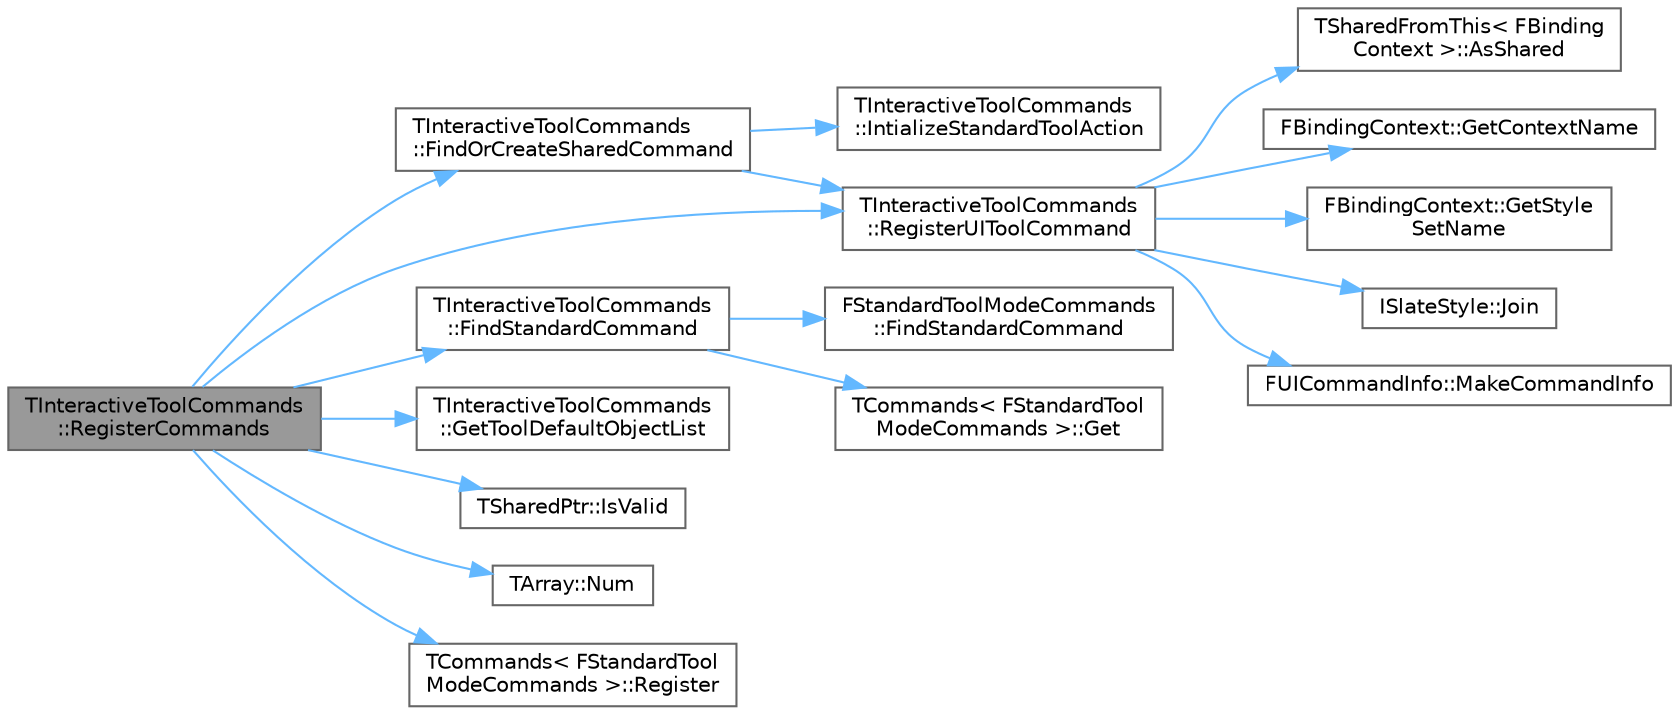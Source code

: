 digraph "TInteractiveToolCommands::RegisterCommands"
{
 // INTERACTIVE_SVG=YES
 // LATEX_PDF_SIZE
  bgcolor="transparent";
  edge [fontname=Helvetica,fontsize=10,labelfontname=Helvetica,labelfontsize=10];
  node [fontname=Helvetica,fontsize=10,shape=box,height=0.2,width=0.4];
  rankdir="LR";
  Node1 [id="Node000001",label="TInteractiveToolCommands\l::RegisterCommands",height=0.2,width=0.4,color="gray40", fillcolor="grey60", style="filled", fontcolor="black",tooltip="Initialize commands."];
  Node1 -> Node2 [id="edge1_Node000001_Node000002",color="steelblue1",style="solid",tooltip=" "];
  Node2 [id="Node000002",label="TInteractiveToolCommands\l::FindOrCreateSharedCommand",height=0.2,width=0.4,color="grey40", fillcolor="white", style="filled",URL="$df/db3/classTInteractiveToolCommands.html#a1c20137c56227cea9a8c8c0fcaaf3ef1",tooltip="Find or Create a UICommand for a standard Tool Action, that will be shared across Tools."];
  Node2 -> Node3 [id="edge2_Node000002_Node000003",color="steelblue1",style="solid",tooltip=" "];
  Node3 [id="Node000003",label="TInteractiveToolCommands\l::IntializeStandardToolAction",height=0.2,width=0.4,color="grey40", fillcolor="white", style="filled",URL="$df/db3/classTInteractiveToolCommands.html#ab2c434b8191a467da69d7b753eaba48a",tooltip="Create a suitable FInteractiveToolAction for the standard Tool Action, ie with suitable command name ..."];
  Node2 -> Node4 [id="edge3_Node000002_Node000004",color="steelblue1",style="solid",tooltip=" "];
  Node4 [id="Node000004",label="TInteractiveToolCommands\l::RegisterUIToolCommand",height=0.2,width=0.4,color="grey40", fillcolor="white", style="filled",URL="$df/db3/classTInteractiveToolCommands.html#ab7e9086ae1419a0194bba788ae4f37a3",tooltip="Utility function that registeres a Tool Aciton as a UICommand."];
  Node4 -> Node5 [id="edge4_Node000004_Node000005",color="steelblue1",style="solid",tooltip=" "];
  Node5 [id="Node000005",label="TSharedFromThis\< FBinding\lContext \>::AsShared",height=0.2,width=0.4,color="grey40", fillcolor="white", style="filled",URL="$db/d15/classTSharedFromThis.html#a0b742f8052994008faeb3abd20b66637",tooltip=" "];
  Node4 -> Node6 [id="edge5_Node000004_Node000006",color="steelblue1",style="solid",tooltip=" "];
  Node6 [id="Node000006",label="FBindingContext::GetContextName",height=0.2,width=0.4,color="grey40", fillcolor="white", style="filled",URL="$d8/d12/classFBindingContext.html#a7bb4254a5113f20dab47d78593d064b6",tooltip=" "];
  Node4 -> Node7 [id="edge6_Node000004_Node000007",color="steelblue1",style="solid",tooltip=" "];
  Node7 [id="Node000007",label="FBindingContext::GetStyle\lSetName",height=0.2,width=0.4,color="grey40", fillcolor="white", style="filled",URL="$d8/d12/classFBindingContext.html#ac28ec6f8178dd0e65c45d66f50132262",tooltip=" "];
  Node4 -> Node8 [id="edge7_Node000004_Node000008",color="steelblue1",style="solid",tooltip=" "];
  Node8 [id="Node000008",label="ISlateStyle::Join",height=0.2,width=0.4,color="grey40", fillcolor="white", style="filled",URL="$dc/d4d/classISlateStyle.html#a238977e6e7f1b7eb5b0fc2c33fc8b796",tooltip=" "];
  Node4 -> Node9 [id="edge8_Node000004_Node000009",color="steelblue1",style="solid",tooltip=" "];
  Node9 [id="Node000009",label="FUICommandInfo::MakeCommandInfo",height=0.2,width=0.4,color="grey40", fillcolor="white", style="filled",URL="$dd/d70/classFUICommandInfo.html#a03bdfec6314e5f3ffcd86d6500c88c3f",tooltip="Utility function to make an FUICommandInfo."];
  Node1 -> Node10 [id="edge9_Node000001_Node000010",color="steelblue1",style="solid",tooltip=" "];
  Node10 [id="Node000010",label="TInteractiveToolCommands\l::FindStandardCommand",height=0.2,width=0.4,color="grey40", fillcolor="white", style="filled",URL="$df/db3/classTInteractiveToolCommands.html#a52a60dd33de13eb70f7197ff3dbaaf2f",tooltip="Query FStandardToolModeCommands to find an existing command/hotkey for this standard tool action."];
  Node10 -> Node11 [id="edge10_Node000010_Node000011",color="steelblue1",style="solid",tooltip=" "];
  Node11 [id="Node000011",label="FStandardToolModeCommands\l::FindStandardCommand",height=0.2,width=0.4,color="grey40", fillcolor="white", style="filled",URL="$dc/d9a/classFStandardToolModeCommands.html#ab96c3222c6e8bed5bd6cf18b4232b348",tooltip="Look up the UICommandInfo for a standard command."];
  Node10 -> Node12 [id="edge11_Node000010_Node000012",color="steelblue1",style="solid",tooltip=" "];
  Node12 [id="Node000012",label="TCommands\< FStandardTool\lModeCommands \>::Get",height=0.2,width=0.4,color="grey40", fillcolor="white", style="filled",URL="$de/d91/classTCommands.html#a6e36da1345ec6d6dd4cc4ef1e5387270",tooltip=" "];
  Node1 -> Node13 [id="edge12_Node000001_Node000013",color="steelblue1",style="solid",tooltip=" "];
  Node13 [id="Node000013",label="TInteractiveToolCommands\l::GetToolDefaultObjectList",height=0.2,width=0.4,color="grey40", fillcolor="white", style="filled",URL="$df/db3/classTInteractiveToolCommands.html#ae56c7d05ced4753e4088a81639797d9d",tooltip="RegisterCommands() needs actual UInteractiveTool instances for all the Tools that want to provide Act..."];
  Node1 -> Node14 [id="edge13_Node000001_Node000014",color="steelblue1",style="solid",tooltip=" "];
  Node14 [id="Node000014",label="TSharedPtr::IsValid",height=0.2,width=0.4,color="grey40", fillcolor="white", style="filled",URL="$d8/d2f/classTSharedPtr.html#acb5f7d3a359aaafcebe24b6b19882ad3",tooltip="Checks to see if this shared pointer is actually pointing to an object."];
  Node1 -> Node15 [id="edge14_Node000001_Node000015",color="steelblue1",style="solid",tooltip=" "];
  Node15 [id="Node000015",label="TArray::Num",height=0.2,width=0.4,color="grey40", fillcolor="white", style="filled",URL="$d4/d52/classTArray.html#adcbf9ca48677a9c0c3830cd862dd40d8",tooltip="Returns number of elements in array."];
  Node1 -> Node16 [id="edge15_Node000001_Node000016",color="steelblue1",style="solid",tooltip=" "];
  Node16 [id="Node000016",label="TCommands\< FStandardTool\lModeCommands \>::Register",height=0.2,width=0.4,color="grey40", fillcolor="white", style="filled",URL="$de/d91/classTCommands.html#acabbfd334dfd09345ed1056b181b9f5e",tooltip=" "];
  Node1 -> Node4 [id="edge16_Node000001_Node000004",color="steelblue1",style="solid",tooltip=" "];
}
